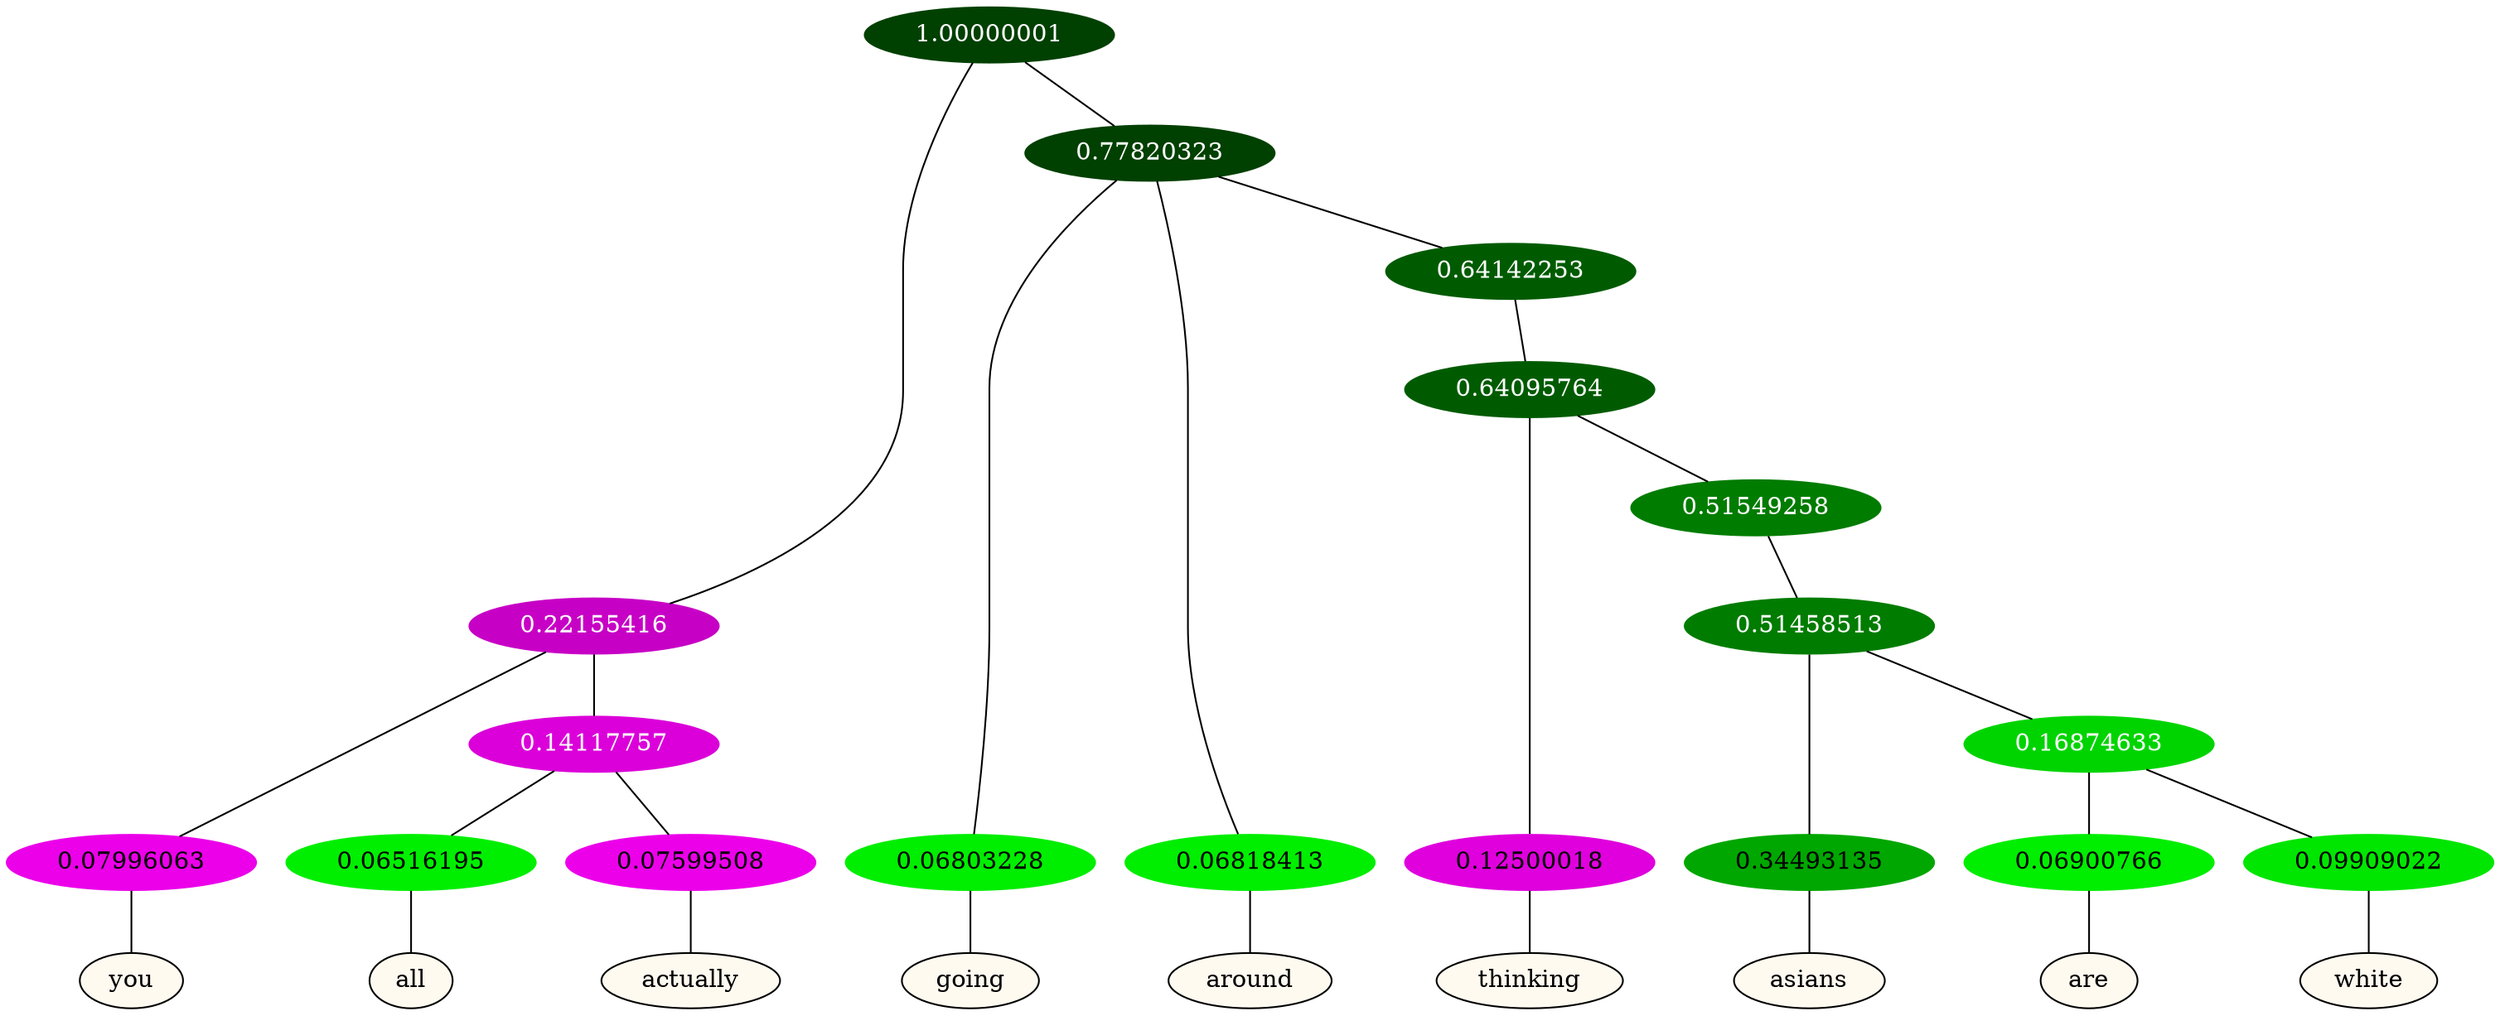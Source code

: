 graph {
	node [format=png height=0.15 nodesep=0.001 ordering=out overlap=prism overlap_scaling=0.01 ranksep=0.001 ratio=0.2 style=filled width=0.15]
	{
		rank=same
		a_w_3 [label=you color=black fillcolor=floralwhite style="filled,solid"]
		a_w_8 [label=all color=black fillcolor=floralwhite style="filled,solid"]
		a_w_9 [label=actually color=black fillcolor=floralwhite style="filled,solid"]
		a_w_5 [label=going color=black fillcolor=floralwhite style="filled,solid"]
		a_w_6 [label=around color=black fillcolor=floralwhite style="filled,solid"]
		a_w_11 [label=thinking color=black fillcolor=floralwhite style="filled,solid"]
		a_w_14 [label=asians color=black fillcolor=floralwhite style="filled,solid"]
		a_w_16 [label=are color=black fillcolor=floralwhite style="filled,solid"]
		a_w_17 [label=white color=black fillcolor=floralwhite style="filled,solid"]
	}
	a_n_3 -- a_w_3
	a_n_8 -- a_w_8
	a_n_9 -- a_w_9
	a_n_5 -- a_w_5
	a_n_6 -- a_w_6
	a_n_11 -- a_w_11
	a_n_14 -- a_w_14
	a_n_16 -- a_w_16
	a_n_17 -- a_w_17
	{
		rank=same
		a_n_3 [label=0.07996063 color="0.835 1.000 0.920" fontcolor=black]
		a_n_8 [label=0.06516195 color="0.334 1.000 0.935" fontcolor=black]
		a_n_9 [label=0.07599508 color="0.835 1.000 0.924" fontcolor=black]
		a_n_5 [label=0.06803228 color="0.334 1.000 0.932" fontcolor=black]
		a_n_6 [label=0.06818413 color="0.334 1.000 0.932" fontcolor=black]
		a_n_11 [label=0.12500018 color="0.835 1.000 0.875" fontcolor=black]
		a_n_14 [label=0.34493135 color="0.334 1.000 0.655" fontcolor=black]
		a_n_16 [label=0.06900766 color="0.334 1.000 0.931" fontcolor=black]
		a_n_17 [label=0.09909022 color="0.334 1.000 0.901" fontcolor=black]
	}
	a_n_0 [label=1.00000001 color="0.334 1.000 0.250" fontcolor=grey99]
	a_n_1 [label=0.22155416 color="0.835 1.000 0.778" fontcolor=grey99]
	a_n_0 -- a_n_1
	a_n_2 [label=0.77820323 color="0.334 1.000 0.250" fontcolor=grey99]
	a_n_0 -- a_n_2
	a_n_1 -- a_n_3
	a_n_4 [label=0.14117757 color="0.835 1.000 0.859" fontcolor=grey99]
	a_n_1 -- a_n_4
	a_n_2 -- a_n_5
	a_n_2 -- a_n_6
	a_n_7 [label=0.64142253 color="0.334 1.000 0.359" fontcolor=grey99]
	a_n_2 -- a_n_7
	a_n_4 -- a_n_8
	a_n_4 -- a_n_9
	a_n_10 [label=0.64095764 color="0.334 1.000 0.359" fontcolor=grey99]
	a_n_7 -- a_n_10
	a_n_10 -- a_n_11
	a_n_12 [label=0.51549258 color="0.334 1.000 0.485" fontcolor=grey99]
	a_n_10 -- a_n_12
	a_n_13 [label=0.51458513 color="0.334 1.000 0.485" fontcolor=grey99]
	a_n_12 -- a_n_13
	a_n_13 -- a_n_14
	a_n_15 [label=0.16874633 color="0.334 1.000 0.831" fontcolor=grey99]
	a_n_13 -- a_n_15
	a_n_15 -- a_n_16
	a_n_15 -- a_n_17
}

